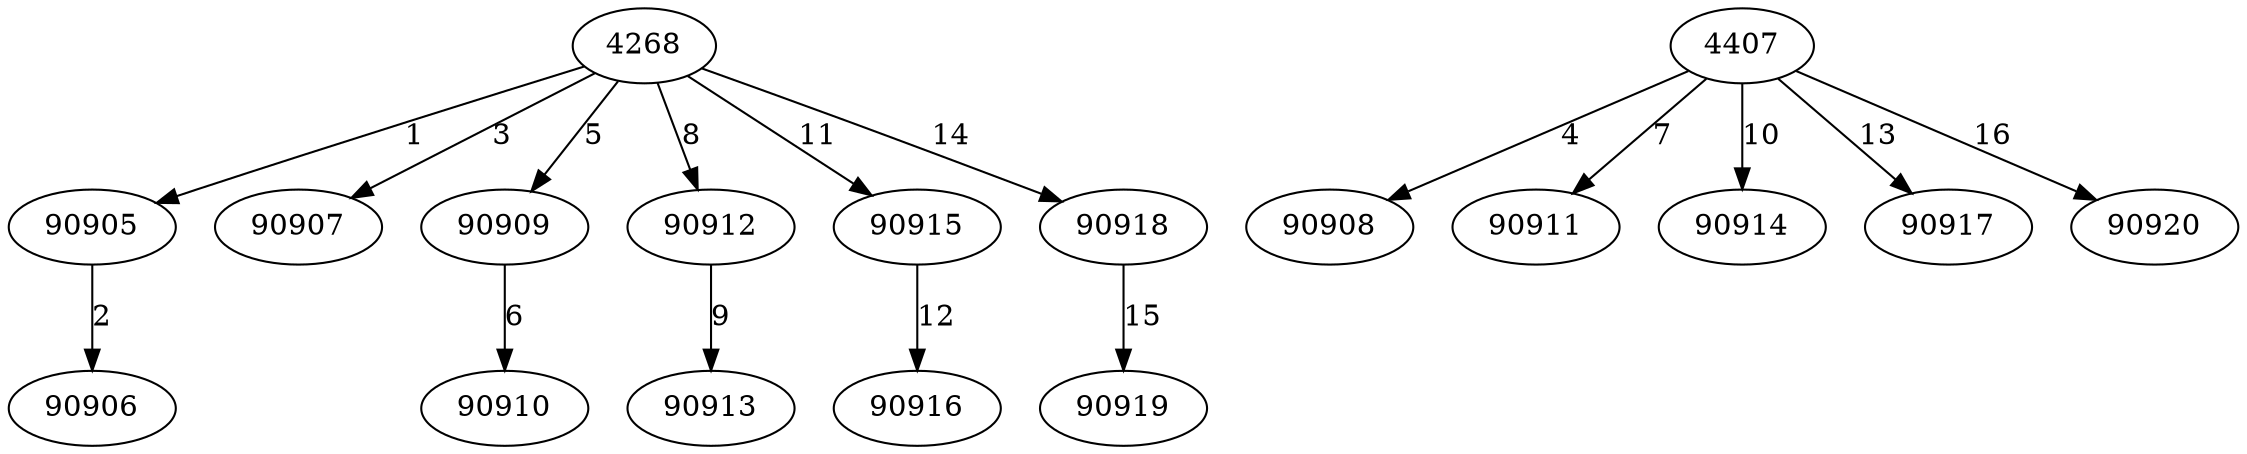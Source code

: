 digraph G {
4268 -> 90905[label="1"];
90905 -> 90906[label="2"];
4268 -> 90907[label="3"];
4407 -> 90908[label="4"];
4268 -> 90909[label="5"];
90909 -> 90910[label="6"];
4407 -> 90911[label="7"];
4268 -> 90912[label="8"];
90912 -> 90913[label="9"];
4407 -> 90914[label="10"];
4268 -> 90915[label="11"];
90915 -> 90916[label="12"];
4407 -> 90917[label="13"];
4268 -> 90918[label="14"];
90918 -> 90919[label="15"];
4407 -> 90920[label="16"];
}
